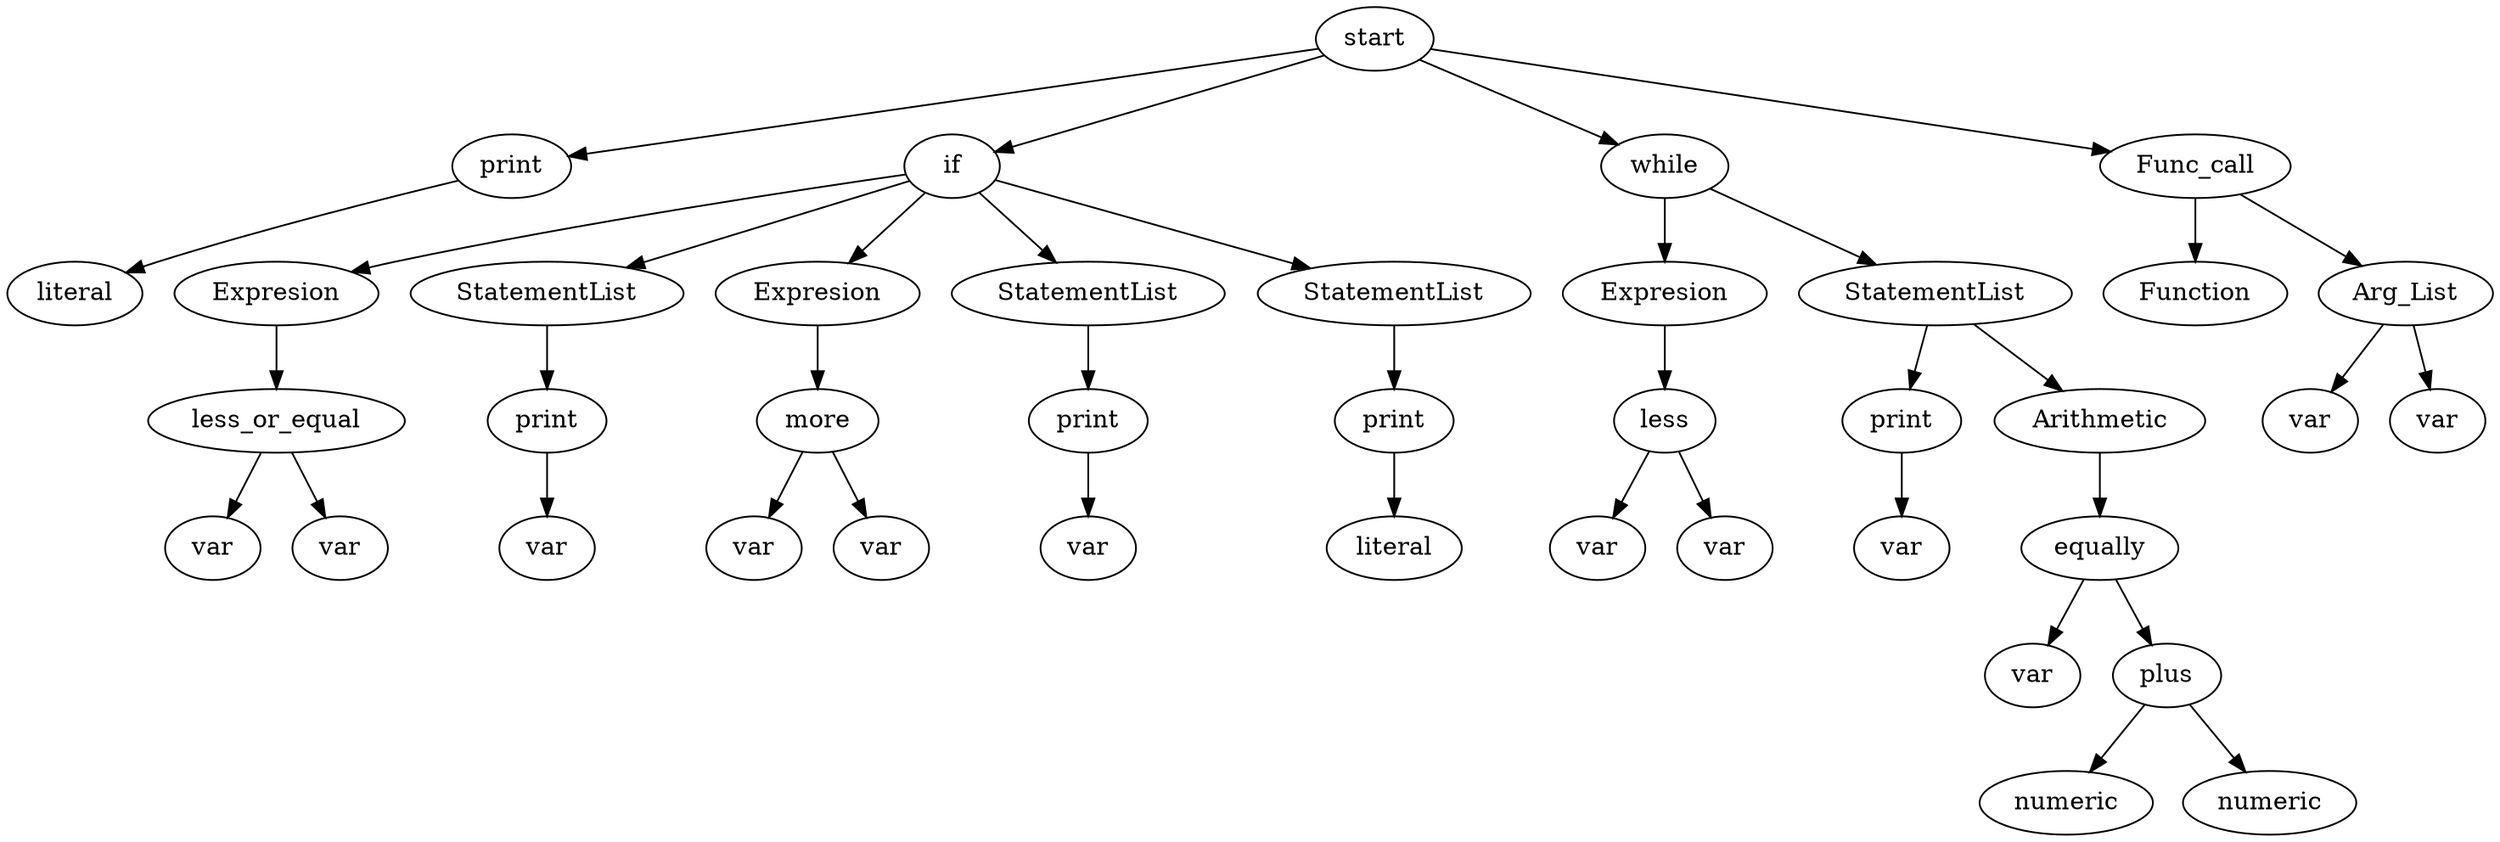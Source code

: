 digraph {
	"node1"[label=start]
	"node1" -> "node2"
	"node2"[label=print]
	"node2" -> "node3"
	"node3"[label=literal]
	"node1" -> "node4"
	"node4"[label=if]
	"node4" -> "node5"
	"node5"[label=Expresion]
	"node5" -> "node7"
	"node7"[label=less_or_equal]
	"node7" -> "node6"
	"node6"[label=var]
	"node7" -> "node8"
	"node8"[label=var]
	"node4" -> "node9"
	"node9"[label=StatementList]
	"node9" -> "node10"
	"node10"[label=print]
	"node10" -> "node11"
	"node11"[label=var]
	"node4" -> "node12"
	"node12"[label=Expresion]
	"node12" -> "node14"
	"node14"[label=more]
	"node14" -> "node13"
	"node13"[label=var]
	"node14" -> "node15"
	"node15"[label=var]
	"node4" -> "node16"
	"node16"[label=StatementList]
	"node16" -> "node17"
	"node17"[label=print]
	"node17" -> "node18"
	"node18"[label=var]
	"node4" -> "node19"
	"node19"[label=StatementList]
	"node19" -> "node20"
	"node20"[label=print]
	"node20" -> "node21"
	"node21"[label=literal]
	"node1" -> "node22"
	"node22"[label=while]
	"node22" -> "node23"
	"node23"[label=Expresion]
	"node23" -> "node25"
	"node25"[label=less]
	"node25" -> "node24"
	"node24"[label=var]
	"node25" -> "node26"
	"node26"[label=var]
	"node22" -> "node27"
	"node27"[label=StatementList]
	"node27" -> "node28"
	"node28"[label=print]
	"node28" -> "node29"
	"node29"[label=var]
	"node27" -> "node31"
	"node31"[label=Arithmetic]
	"node31" -> "node32"
	"node32"[label=equally]
	"node32" -> "node30"
	"node30"[label=var]
	"node32" -> "node34"
	"node34"[label=plus]
	"node34" -> "node33"
	"node33"[label=numeric]
	"node34" -> "node35"
	"node35"[label=numeric]
	"node1" -> "node37"
	"node37"[label=Func_call]
	"node37" -> "node36"
	"node36"[label=Function]
	"node37" -> "node38"
	"node38"[label=Arg_List]
	"node38" -> "node39"
	"node39"[label=var]
	"node38" -> "node40"
	"node40"[label=var]
}
